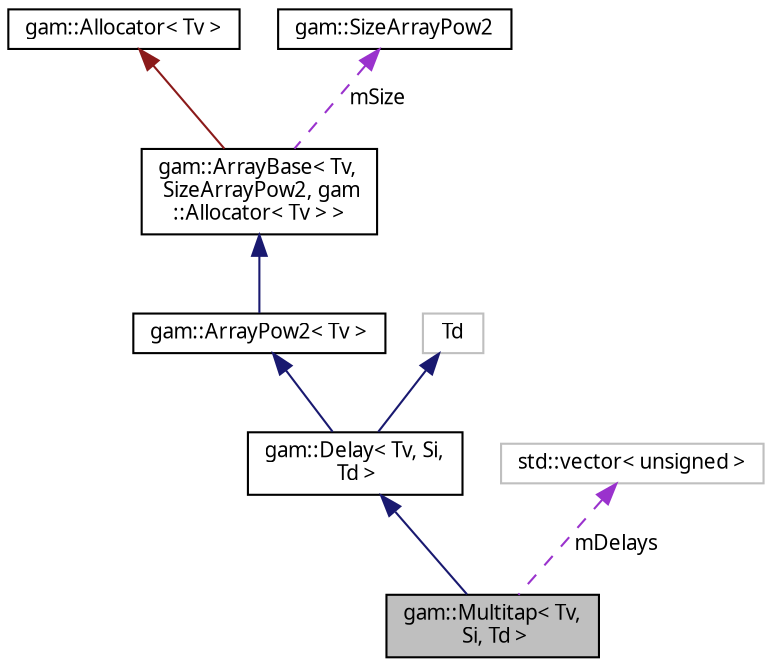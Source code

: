 digraph "gam::Multitap&lt; Tv, Si, Td &gt;"
{
 // LATEX_PDF_SIZE
  bgcolor="transparent";
  edge [fontname="FreeSans.ttf",fontsize="10",labelfontname="FreeSans.ttf",labelfontsize="10"];
  node [fontname="FreeSans.ttf",fontsize="10",shape=record];
  Node1 [label="gam::Multitap\< Tv,\l Si, Td \>",height=0.2,width=0.4,color="black", fillcolor="grey75", style="filled", fontcolor="black",tooltip="Variable delay-line with multiple read taps."];
  Node2 -> Node1 [dir="back",color="midnightblue",fontsize="10",style="solid",fontname="FreeSans.ttf"];
  Node2 [label="gam::Delay\< Tv, Si,\l Td \>",height=0.2,width=0.4,color="black",URL="$classgam_1_1_delay.html",tooltip="Variable length delay line."];
  Node3 -> Node2 [dir="back",color="midnightblue",fontsize="10",style="solid",fontname="FreeSans.ttf"];
  Node3 [label="gam::ArrayPow2\< Tv \>",height=0.2,width=0.4,color="black",URL="$classgam_1_1_array_pow2.html",tooltip=" "];
  Node4 -> Node3 [dir="back",color="midnightblue",fontsize="10",style="solid",fontname="FreeSans.ttf"];
  Node4 [label="gam::ArrayBase\< Tv,\l SizeArrayPow2, gam\l::Allocator\< Tv \> \>",height=0.2,width=0.4,color="black",URL="$classgam_1_1_array_base.html",tooltip=" "];
  Node5 -> Node4 [dir="back",color="firebrick4",fontsize="10",style="solid",fontname="FreeSans.ttf"];
  Node5 [label="gam::Allocator\< Tv \>",height=0.2,width=0.4,color="black",URL="$classgam_1_1_allocator.html",tooltip=" "];
  Node6 -> Node4 [dir="back",color="darkorchid3",fontsize="10",style="dashed",label=" mSize" ,fontname="FreeSans.ttf"];
  Node6 [label="gam::SizeArrayPow2",height=0.2,width=0.4,color="black",URL="$structgam_1_1_size_array_pow2.html",tooltip="Size functor for ArrayPow2."];
  Node7 -> Node2 [dir="back",color="midnightblue",fontsize="10",style="solid",fontname="FreeSans.ttf"];
  Node7 [label="Td",height=0.2,width=0.4,color="grey75",tooltip=" "];
  Node8 -> Node1 [dir="back",color="darkorchid3",fontsize="10",style="dashed",label=" mDelays" ,fontname="FreeSans.ttf"];
  Node8 [label="std::vector\< unsigned \>",height=0.2,width=0.4,color="grey75",tooltip=" "];
}
